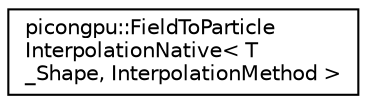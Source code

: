 digraph "Graphical Class Hierarchy"
{
 // LATEX_PDF_SIZE
  edge [fontname="Helvetica",fontsize="10",labelfontname="Helvetica",labelfontsize="10"];
  node [fontname="Helvetica",fontsize="10",shape=record];
  rankdir="LR";
  Node0 [label="picongpu::FieldToParticle\lInterpolationNative\< T\l_Shape, InterpolationMethod \>",height=0.2,width=0.4,color="black", fillcolor="white", style="filled",URL="$structpicongpu_1_1_field_to_particle_interpolation_native.html",tooltip="interpolate field which are defined on a grid to a point inside of a grid"];
}
